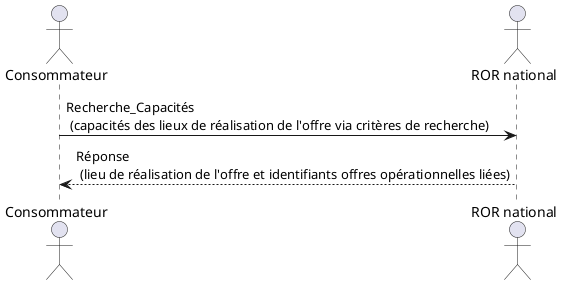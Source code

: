@startuml consultation_donnees_capacitaires
actor "Consommateur" as C
actor "ROR national" as ROR
C -> ROR : Recherche_Capacités \n (capacités des lieux de réalisation de l'offre via critères de recherche)
ROR --> C : Réponse \n (lieu de réalisation de l'offre et identifiants offres opérationnelles liées)
@enduml

